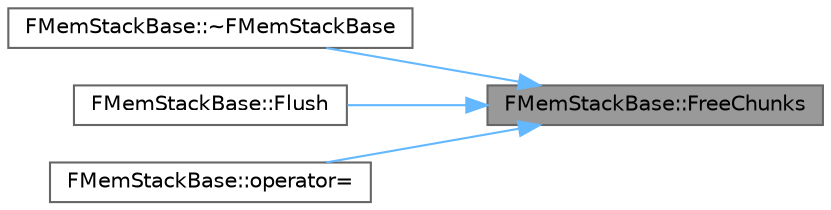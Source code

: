 digraph "FMemStackBase::FreeChunks"
{
 // INTERACTIVE_SVG=YES
 // LATEX_PDF_SIZE
  bgcolor="transparent";
  edge [fontname=Helvetica,fontsize=10,labelfontname=Helvetica,labelfontsize=10];
  node [fontname=Helvetica,fontsize=10,shape=box,height=0.2,width=0.4];
  rankdir="RL";
  Node1 [id="Node000001",label="FMemStackBase::FreeChunks",height=0.2,width=0.4,color="gray40", fillcolor="grey60", style="filled", fontcolor="black",tooltip="Frees the chunks above the specified chunk on the stack."];
  Node1 -> Node2 [id="edge1_Node000001_Node000002",dir="back",color="steelblue1",style="solid",tooltip=" "];
  Node2 [id="Node000002",label="FMemStackBase::~FMemStackBase",height=0.2,width=0.4,color="grey40", fillcolor="white", style="filled",URL="$dd/df6/classFMemStackBase.html#ae3a5dc4c6aa0849375316e9486a68bad",tooltip=" "];
  Node1 -> Node3 [id="edge2_Node000001_Node000003",dir="back",color="steelblue1",style="solid",tooltip=" "];
  Node3 [id="Node000003",label="FMemStackBase::Flush",height=0.2,width=0.4,color="grey40", fillcolor="white", style="filled",URL="$dd/df6/classFMemStackBase.html#a53cc981ffc29ae5b7a8a97546f589a18",tooltip=" "];
  Node1 -> Node4 [id="edge3_Node000001_Node000004",dir="back",color="steelblue1",style="solid",tooltip=" "];
  Node4 [id="Node000004",label="FMemStackBase::operator=",height=0.2,width=0.4,color="grey40", fillcolor="white", style="filled",URL="$dd/df6/classFMemStackBase.html#a601544bd5324953e49b8f92605587d67",tooltip=" "];
}
